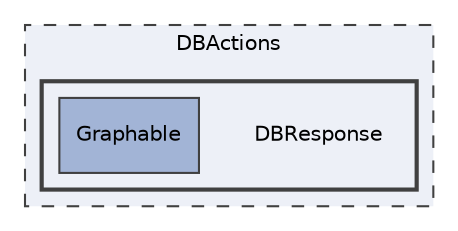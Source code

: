 digraph "DBActions/DBResponse"
{
 // LATEX_PDF_SIZE
  edge [fontname="Helvetica",fontsize="10",labelfontname="Helvetica",labelfontsize="10"];
  node [fontname="Helvetica",fontsize="10",shape=record];
  compound=true
  subgraph clusterdir_b159b5ad74b50d79c53dd562542ceda4 {
    graph [ bgcolor="#edf0f7", pencolor="grey25", style="filled,dashed,", label="DBActions", fontname="Helvetica", fontsize="10", URL="dir_b159b5ad74b50d79c53dd562542ceda4.html"]
  subgraph clusterdir_1c52295a17769c8608ee8534e45aa8f8 {
    graph [ bgcolor="#edf0f7", pencolor="grey25", style="filled,bold,", label="", fontname="Helvetica", fontsize="10", URL="dir_1c52295a17769c8608ee8534e45aa8f8.html"]
    dir_1c52295a17769c8608ee8534e45aa8f8 [shape=plaintext, label="DBResponse"];
  dir_b9863c5e8fa6f5df10a12fcfbe76c917 [shape=box, label="Graphable", style="filled,", fillcolor="#a2b4d6", color="grey25", URL="dir_b9863c5e8fa6f5df10a12fcfbe76c917.html"];
  }
  }
}

